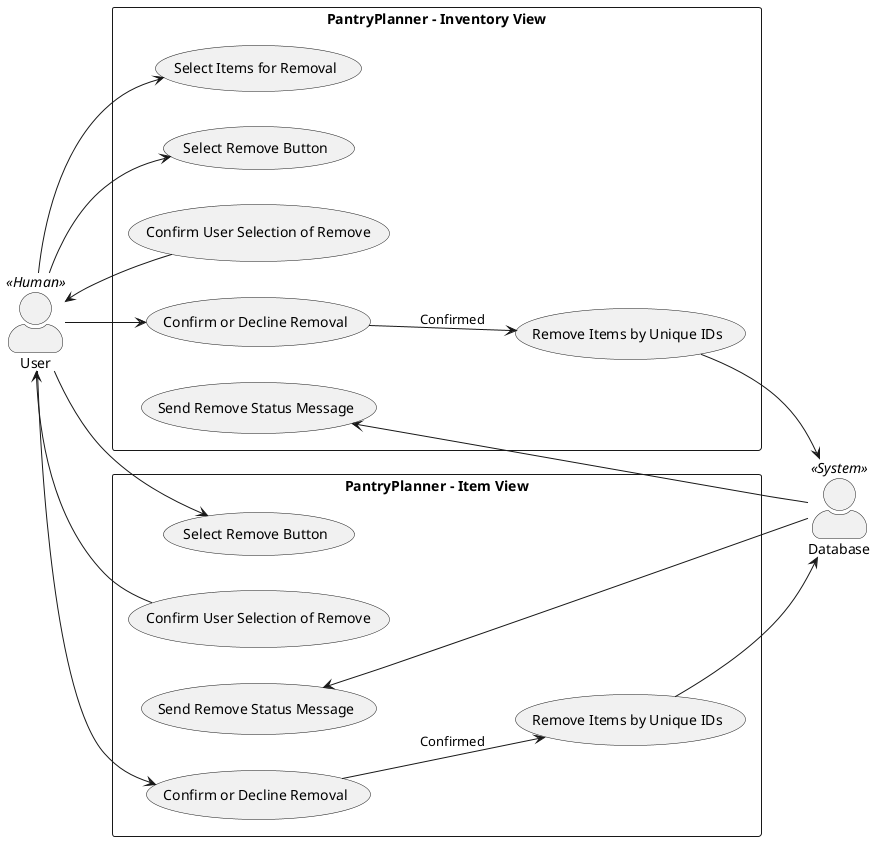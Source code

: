@startuml RemoveFoodItemUseCase

left to right direction
skinparam actorStyle awesome
skinparam packageStyle rectangle

User <<Human>>
Database <<System>>


rectangle "PantryPlanner - Inventory View"{
    usecase "Select Items for Removal" as selItem
    usecase "Select Remove Button" as remBut
    usecase "Confirm User Selection of Remove" as confRem
    usecase "Confirm or Decline Removal" as userConf
    usecase "Remove Items by Unique IDs" as remItem
    usecase "Send Remove Status Message" as sendStatus
}
rectangle "PantryPlanner - Item View"{
    usecase "Select Remove Button" as remBut2
    usecase "Confirm User Selection of Remove" as confRem2
    usecase "Confirm or Decline Removal" as userConf2
    usecase "Remove Items by Unique IDs" as remItem2
    usecase "Send Remove Status Message" as sendStatus2
}


User --> (selItem)
User --> (remBut)
User <-- (confRem)
User --> (userConf)
(userConf) --> (remItem) : Confirmed
(remItem) --> Database
(sendStatus) <-- Database

User --> remBut2
User <-- confRem2
User --> (userConf2)
(userConf2) --> (remItem2) : Confirmed
(remItem2) --> Database
(sendStatus2) <-- Database

@enduml